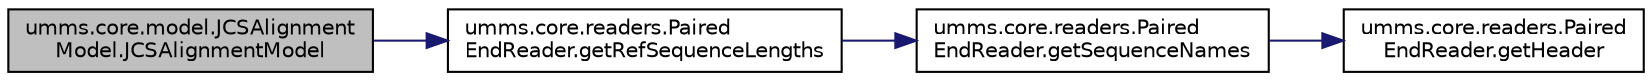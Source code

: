 digraph "umms.core.model.JCSAlignmentModel.JCSAlignmentModel"
{
  edge [fontname="Helvetica",fontsize="10",labelfontname="Helvetica",labelfontsize="10"];
  node [fontname="Helvetica",fontsize="10",shape=record];
  rankdir="LR";
  Node1 [label="umms.core.model.JCSAlignment\lModel.JCSAlignmentModel",height=0.2,width=0.4,color="black", fillcolor="grey75", style="filled" fontcolor="black"];
  Node1 -> Node2 [color="midnightblue",fontsize="10",style="solid",fontname="Helvetica"];
  Node2 [label="umms.core.readers.Paired\lEndReader.getRefSequenceLengths",height=0.2,width=0.4,color="black", fillcolor="white", style="filled",URL="$classumms_1_1core_1_1readers_1_1_paired_end_reader.html#ae867912b0cab94b20481eee1eb5390b8"];
  Node2 -> Node3 [color="midnightblue",fontsize="10",style="solid",fontname="Helvetica"];
  Node3 [label="umms.core.readers.Paired\lEndReader.getSequenceNames",height=0.2,width=0.4,color="black", fillcolor="white", style="filled",URL="$classumms_1_1core_1_1readers_1_1_paired_end_reader.html#a3126e03ea603485ecd7eb0f8dc3381a1"];
  Node3 -> Node4 [color="midnightblue",fontsize="10",style="solid",fontname="Helvetica"];
  Node4 [label="umms.core.readers.Paired\lEndReader.getHeader",height=0.2,width=0.4,color="black", fillcolor="white", style="filled",URL="$classumms_1_1core_1_1readers_1_1_paired_end_reader.html#a0053947945b1d82abb79ab943c78e0e9"];
}
